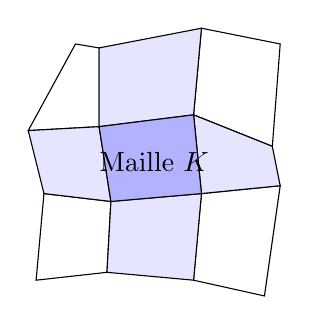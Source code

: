 % Points
\coordinate (00) at (0, 0);
\coordinate (01) at (0.1, 1.1);
\coordinate (10) at (0.9, 0.1);
\coordinate (11) at (0.95, 1.0);
\coordinate (12) at (0.8, 1.95);
\coordinate (21) at (2.1, 1.1);
\coordinate (02) at (-0.1, 1.9);
\coordinate (20) at (2.0, 0);
\coordinate (22) at (2.0, 2.1);
\coordinate (03) at (0.5, 3.0);
\coordinate (13) at (0.8, 2.95);
\coordinate (23) at (2.1, 3.2);
\coordinate (33) at (3.1, 3.0);
\coordinate (32) at (3.0, 1.7);
\coordinate (31) at (3.1, 1.2);
\coordinate (30) at (2.9, -0.2);
% Mailles
\draw[] (00) -- (01) -- (11) -- (10) -- cycle;
\draw[] (02) -- (03) -- (13) -- (12) -- cycle;
\draw[] (20) -- (30) -- (31) -- (21) -- cycle;
\draw[] (22) -- (23) -- (33) -- (32) -- cycle;
\draw[fill=blue!10!white] (10) -- (20) -- (21) -- (11) -- cycle;
\draw[fill=blue!10!white] (01) -- (02) -- (12) -- (11) -- cycle;
\draw[fill=blue!10!white] (12) -- (13) -- (23) -- (22) -- cycle;
\draw[fill=blue!10!white] (21) -- (31) -- (32) -- (22) -- cycle;
\draw[fill=blue!30!white] (11) -- (12) -- (22) -- (21) -- cycle;
\node[] at (1.5, 1.5) {Maille $K$};
